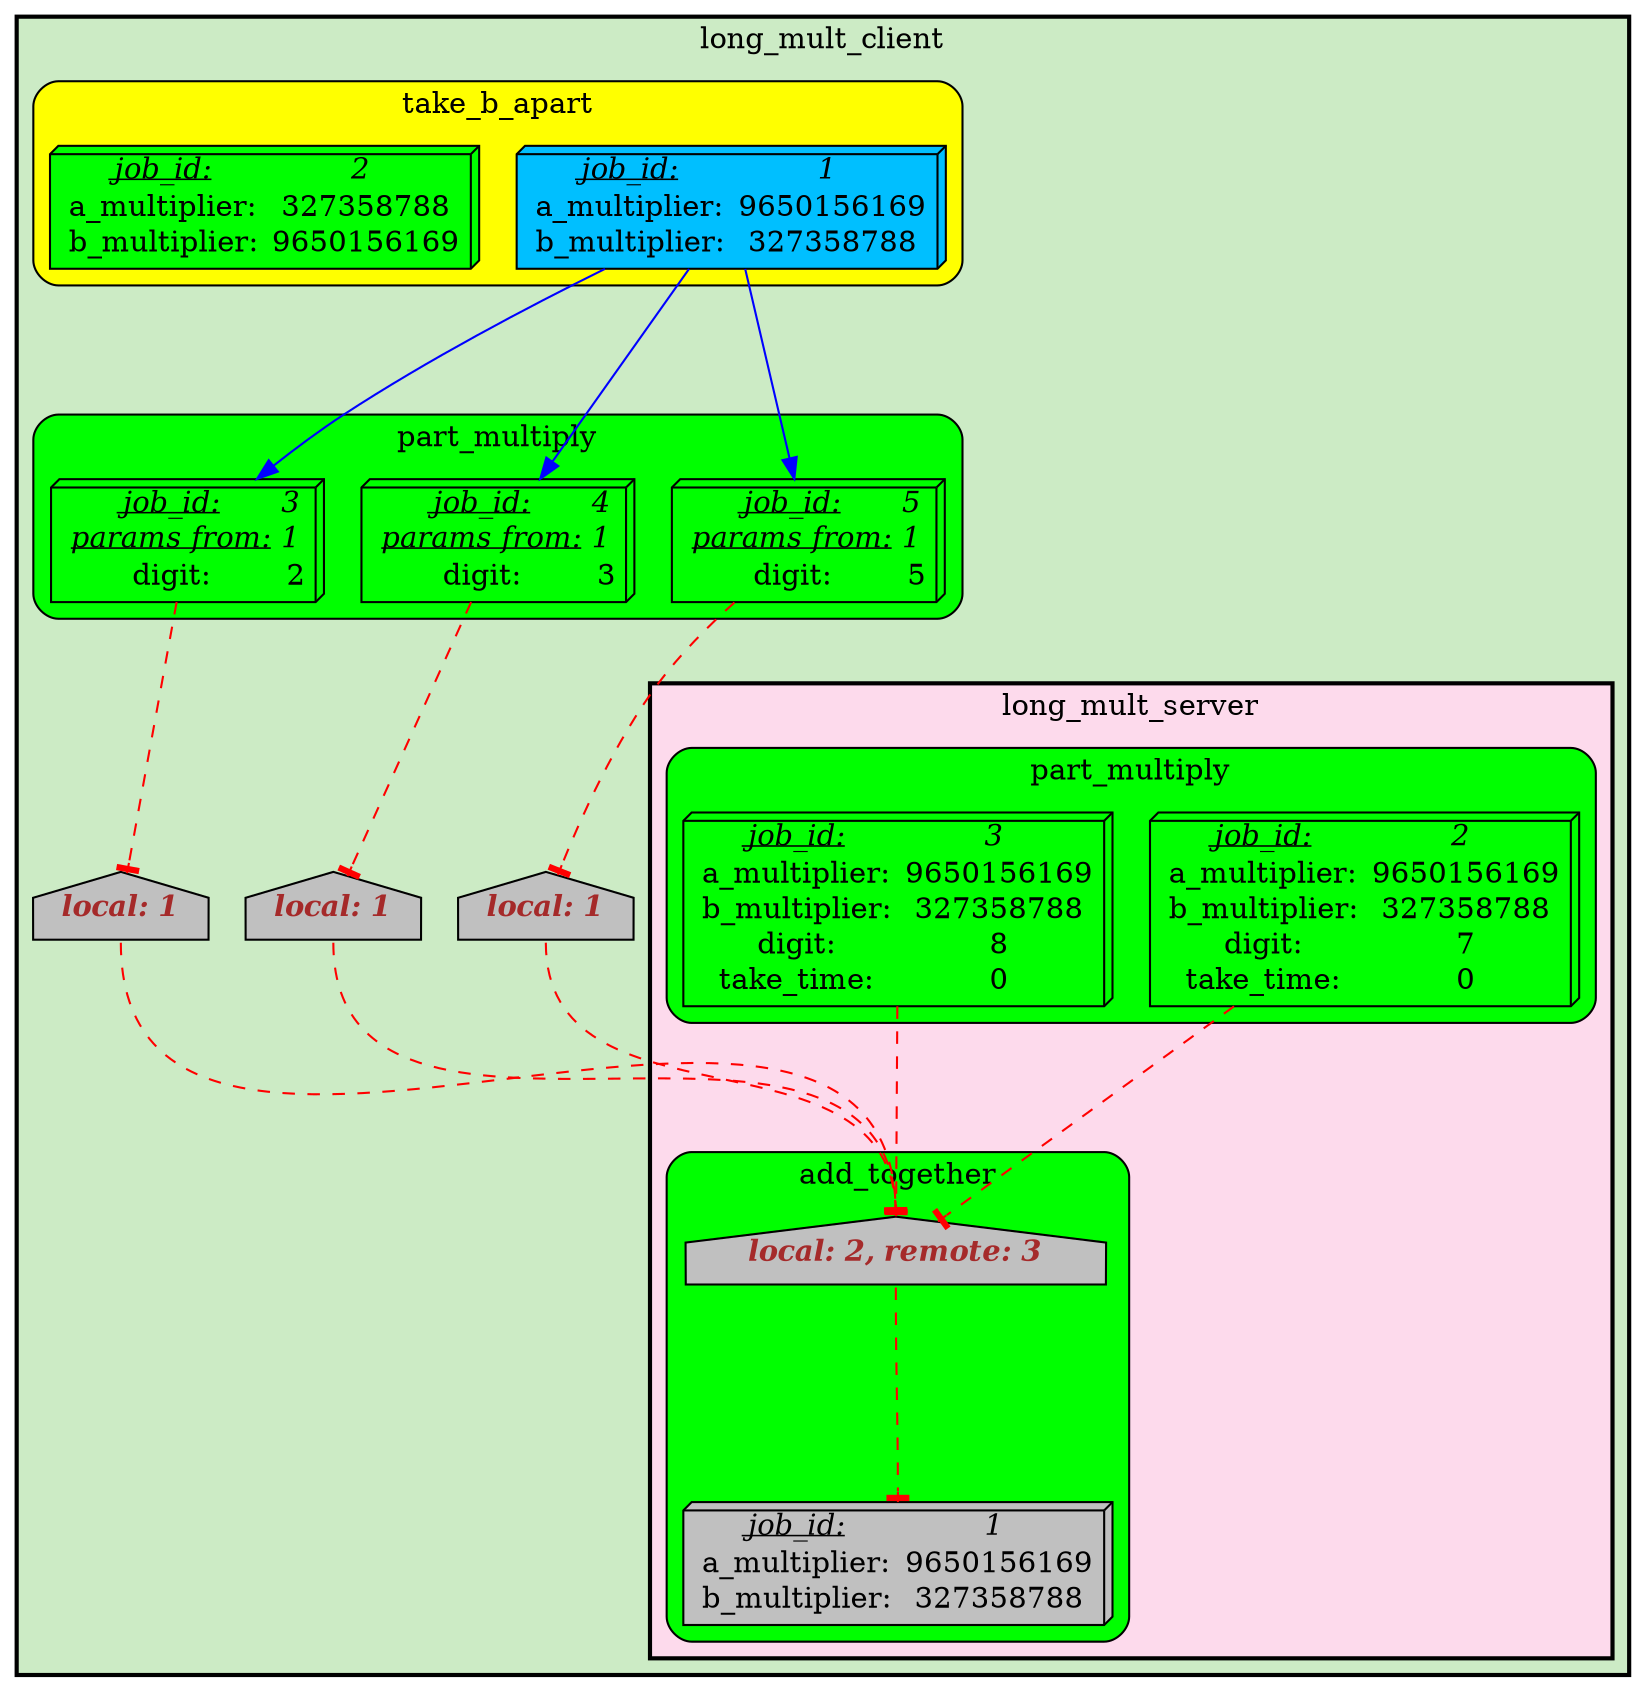 digraph test {
	ratio="compress"; name = "JobDependencyGraph"; pad = "0"; ranksep = "1.4"; remincross = "true";
	job_1__long_mult_client [fillcolor="DeepSkyBlue", label=<<table border="0" cellborder="0" cellspacing="0" cellpadding="1"><tr><td><u><i>job_id:</i></u></td><td><i>1</i></td></tr><tr><td>a_multiplier:</td><td> 9650156169</td></tr><tr><td>b_multiplier:</td><td> 327358788</td></tr></table>>, shape="box3d", style="filled"];
	job_3__long_mult_client [fillcolor="green", label=<<table border="0" cellborder="0" cellspacing="0" cellpadding="1"><tr><td><u><i>job_id:</i></u></td><td><i>3</i></td></tr><tr><td><u><i>params from:</i></u></td><td><i>1</i></td></tr><tr><td>digit:</td><td> 2</td></tr></table>>, shape="box3d", style="filled"];
	job_1__long_mult_server [fillcolor="grey", label=<<table border="0" cellborder="0" cellspacing="0" cellpadding="1"><tr><td><u><i>job_id:</i></u></td><td><i>1</i></td></tr><tr><td>a_multiplier:</td><td> 9650156169</td></tr><tr><td>b_multiplier:</td><td> 327358788</td></tr></table>>, shape="box3d", style="filled"];
	semaphore_1__long_mult_server [fillcolor="grey", label=<<table border="0" cellborder="0" cellspacing="0" cellpadding="1"><tr><td colspan="3"><font color="brown"><b><i>local: 2, remote: 3</i></b></font></td></tr></table>>, margin="0,0", shape="house", style="filled"];
	semaphore_1__long_mult_client [fillcolor="grey", label=<<table border="0" cellborder="0" cellspacing="0" cellpadding="1"><tr><td colspan="3"><font color="brown"><b><i>local: 1</i></b></font></td></tr></table>>, margin="0,0", shape="house", style="filled"];
	job_2__long_mult_server [fillcolor="green", label=<<table border="0" cellborder="0" cellspacing="0" cellpadding="1"><tr><td><u><i>job_id:</i></u></td><td><i>2</i></td></tr><tr><td>a_multiplier:</td><td> 9650156169</td></tr><tr><td>b_multiplier:</td><td> 327358788</td></tr><tr><td>digit:</td><td> 7</td></tr><tr><td>take_time:</td><td> 0</td></tr></table>>, shape="box3d", style="filled"];
	job_3__long_mult_server [fillcolor="green", label=<<table border="0" cellborder="0" cellspacing="0" cellpadding="1"><tr><td><u><i>job_id:</i></u></td><td><i>3</i></td></tr><tr><td>a_multiplier:</td><td> 9650156169</td></tr><tr><td>b_multiplier:</td><td> 327358788</td></tr><tr><td>digit:</td><td> 8</td></tr><tr><td>take_time:</td><td> 0</td></tr></table>>, shape="box3d", style="filled"];
	job_4__long_mult_client [fillcolor="green", label=<<table border="0" cellborder="0" cellspacing="0" cellpadding="1"><tr><td><u><i>job_id:</i></u></td><td><i>4</i></td></tr><tr><td><u><i>params from:</i></u></td><td><i>1</i></td></tr><tr><td>digit:</td><td> 3</td></tr></table>>, shape="box3d", style="filled"];
	semaphore_2__long_mult_client [fillcolor="grey", label=<<table border="0" cellborder="0" cellspacing="0" cellpadding="1"><tr><td colspan="3"><font color="brown"><b><i>local: 1</i></b></font></td></tr></table>>, margin="0,0", shape="house", style="filled"];
	job_5__long_mult_client [fillcolor="green", label=<<table border="0" cellborder="0" cellspacing="0" cellpadding="1"><tr><td><u><i>job_id:</i></u></td><td><i>5</i></td></tr><tr><td><u><i>params from:</i></u></td><td><i>1</i></td></tr><tr><td>digit:</td><td> 5</td></tr></table>>, shape="box3d", style="filled"];
	semaphore_3__long_mult_client [fillcolor="grey", label=<<table border="0" cellborder="0" cellspacing="0" cellpadding="1"><tr><td colspan="3"><font color="brown"><b><i>local: 1</i></b></font></td></tr></table>>, margin="0,0", shape="house", style="filled"];
	job_2__long_mult_client [fillcolor="green", label=<<table border="0" cellborder="0" cellspacing="0" cellpadding="1"><tr><td><u><i>job_id:</i></u></td><td><i>2</i></td></tr><tr><td>a_multiplier:</td><td> 327358788</td></tr><tr><td>b_multiplier:</td><td> 9650156169</td></tr></table>>, shape="box3d", style="filled"];
	job_1__long_mult_client -> job_3__long_mult_client [color="blue"];
	job_1__long_mult_client -> job_4__long_mult_client [color="blue"];
	job_1__long_mult_client -> job_5__long_mult_client [color="blue"];
	job_2__long_mult_server -> semaphore_1__long_mult_server [arrowhead="tee", color="red", style="dashed"];
	job_3__long_mult_client -> semaphore_1__long_mult_client [arrowhead="tee", color="red", style="dashed"];
	job_3__long_mult_server -> semaphore_1__long_mult_server [arrowhead="tee", color="red", style="dashed"];
	job_4__long_mult_client -> semaphore_2__long_mult_client [arrowhead="tee", color="red", style="dashed"];
	job_5__long_mult_client -> semaphore_3__long_mult_client [arrowhead="tee", color="red", style="dashed"];
	semaphore_1__long_mult_client -> semaphore_1__long_mult_server [arrowhead="tee", color="red", headport="n", style="dashed", tailport="s"];
	semaphore_1__long_mult_server -> job_1__long_mult_server [arrowhead="tee", color="red", headport="n", style="dashed", tailport="s"];
	semaphore_2__long_mult_client -> semaphore_1__long_mult_server [arrowhead="tee", color="red", headport="n", style="dashed", tailport="s"];
	semaphore_3__long_mult_client -> semaphore_1__long_mult_server [arrowhead="tee", color="red", headport="n", style="dashed", tailport="s"];

subgraph cluster_long_mult_client {
	label="long_mult_client";
	style="bold,filled";
	colorscheme="pastel19";
	fillcolor="3";
	color="";
	subgraph cluster_long_mult_server {
		label="long_mult_server";
		style="bold,filled";
		colorscheme="pastel19";
		fillcolor="8";
		color="";
		subgraph cluster_ehive_test_vj_1___add_together {
			label="add_together";
			style="rounded,filled";
			colorscheme="X11";
			fillcolor="green";
			color="";
			job_1__long_mult_server;
			semaphore_1__long_mult_server;
		}
		subgraph cluster_ehive_test_vj_1___part_multiply {
			label="part_multiply";
			style="rounded,filled";
			colorscheme="X11";
			fillcolor="green";
			color="";
			job_2__long_mult_server;
			job_3__long_mult_server;
		}
	}
	subgraph cluster_part_multiply {
		label="part_multiply";
		style="rounded,filled";
		colorscheme="X11";
		fillcolor="green";
		color="";
		job_3__long_mult_client;
		job_4__long_mult_client;
		job_5__long_mult_client;
	}
	semaphore_1__long_mult_client;
	semaphore_2__long_mult_client;
	semaphore_3__long_mult_client;
	subgraph cluster_take_b_apart {
		label="take_b_apart";
		style="rounded,filled";
		colorscheme="X11";
		fillcolor="yellow";
		color="";
		job_1__long_mult_client;
		job_2__long_mult_client;
	}
}
}

